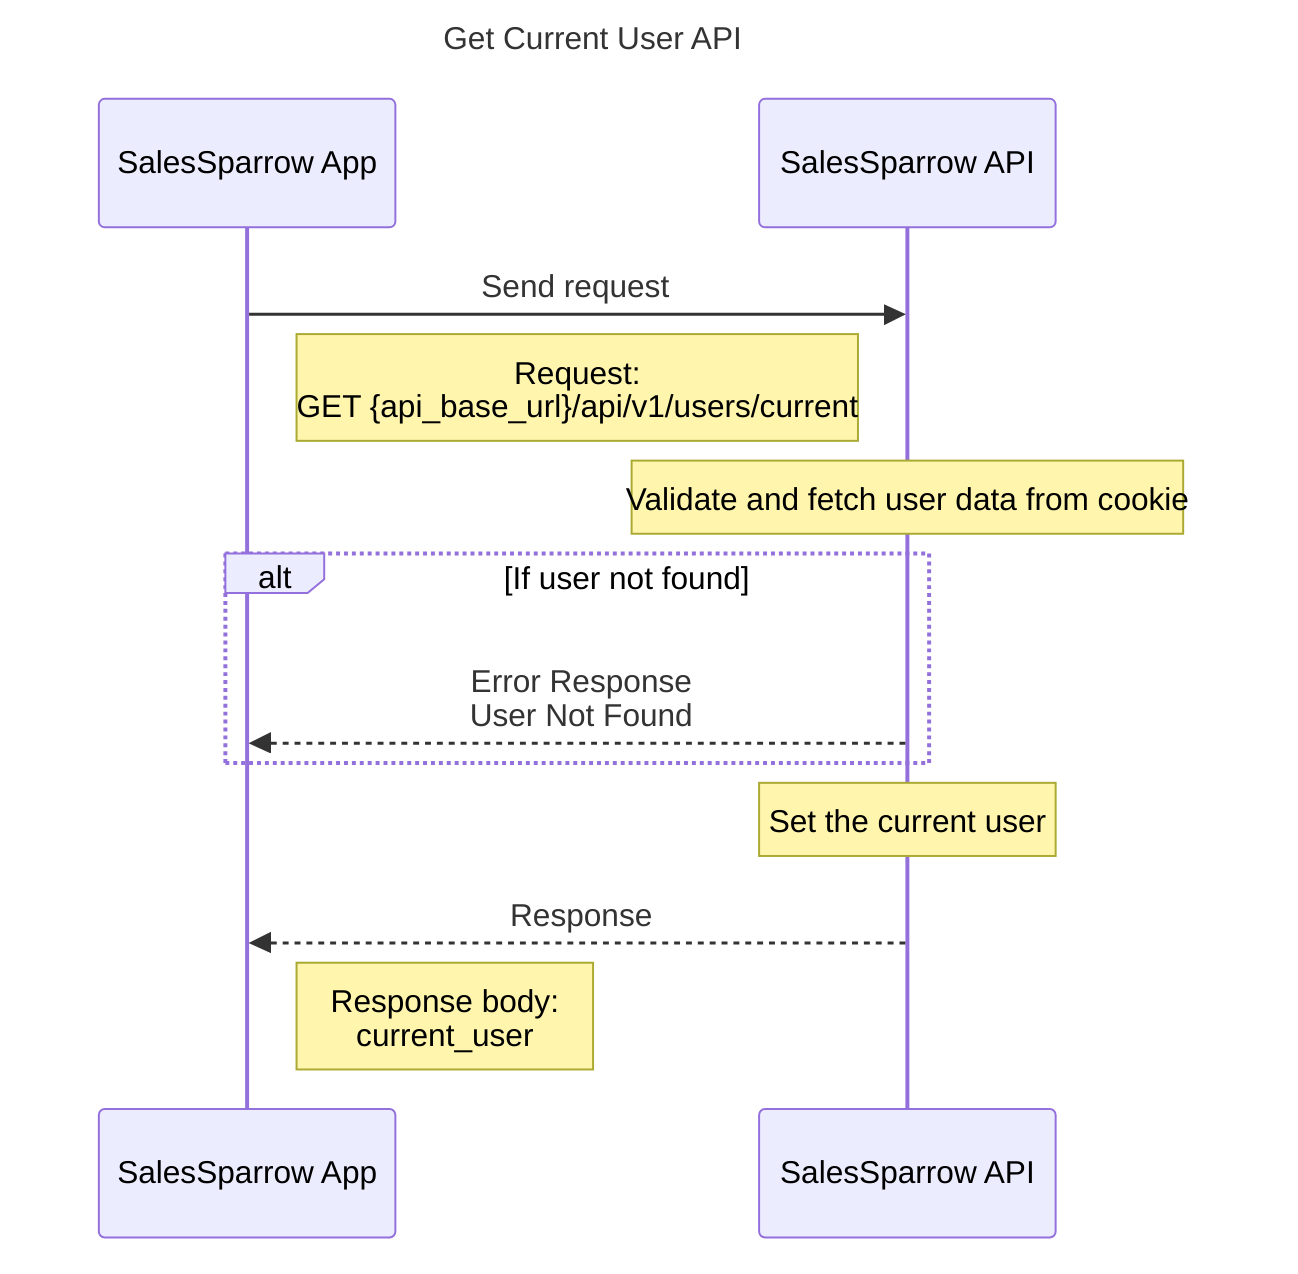 sequenceDiagram
  title Get Current User API
    participant ui as SalesSparrow App
    participant api as SalesSparrow API

    ui->>api:  Send request 
    note right of ui: Request: <br>GET {api_base_url}/api/v1/users/current

    note over api: Validate and fetch user data from cookie
    alt If user not found
        api-->>ui: Error Response<br>User Not Found
    end
    note over api: Set the current user

    api-->>ui: Response
    note right of ui: Response body: <br>current_user